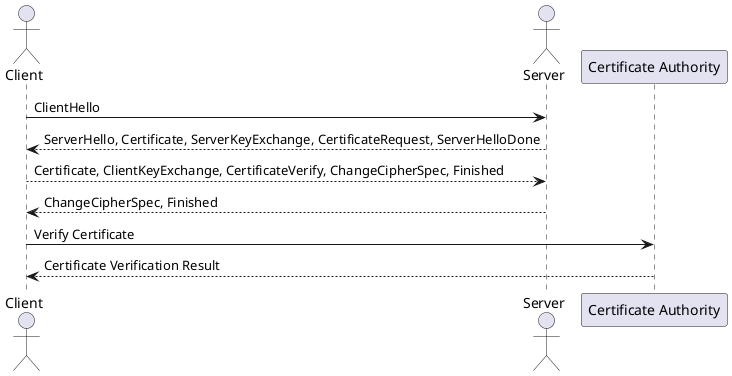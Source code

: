 ```plantuml
@startuml
actor Client
actor Server
participant "Certificate Authority" as CA

Client -> Server: ClientHello
Server --> Client: ServerHello, Certificate, ServerKeyExchange, CertificateRequest, ServerHelloDone
Client --> Server: Certificate, ClientKeyExchange, CertificateVerify, ChangeCipherSpec, Finished
Server --> Client: ChangeCipherSpec, Finished

Client -> CA: Verify Certificate
CA --> Client: Certificate Verification Result

@enduml
```
